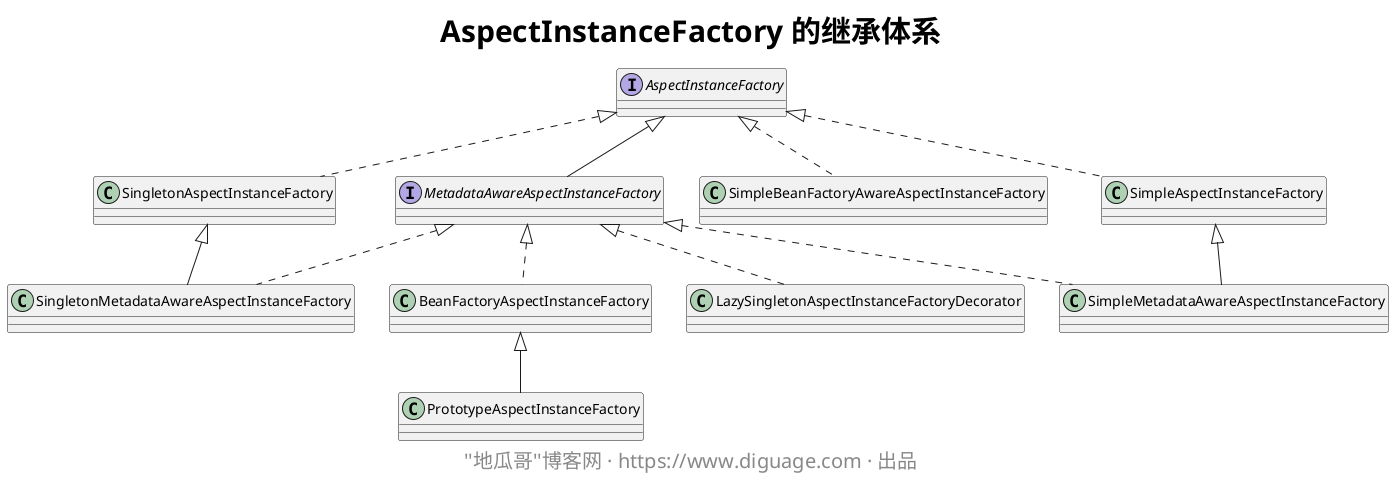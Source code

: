 @startuml

skinparam titleFontSize 30
title **AspectInstanceFactory 的继承体系**

interface AspectInstanceFactory

interface MetadataAwareAspectInstanceFactory extends AspectInstanceFactory

class SingletonAspectInstanceFactory implements AspectInstanceFactory

class SimpleBeanFactoryAwareAspectInstanceFactory implements AspectInstanceFactory

class SimpleAspectInstanceFactory implements AspectInstanceFactory

class SimpleMetadataAwareAspectInstanceFactory extends SimpleAspectInstanceFactory 		implements MetadataAwareAspectInstanceFactory

class SingletonMetadataAwareAspectInstanceFactory extends SingletonAspectInstanceFactory implements MetadataAwareAspectInstanceFactory

class BeanFactoryAspectInstanceFactory implements MetadataAwareAspectInstanceFactory

class PrototypeAspectInstanceFactory extends BeanFactoryAspectInstanceFactory

class LazySingletonAspectInstanceFactoryDecorator implements MetadataAwareAspectInstanceFactory

skinparam footerFontSize 20
footer ''地瓜哥''博客网 · https://www.diguage.com · 出品

@enduml